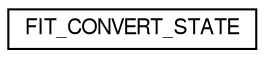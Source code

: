 digraph "Graphical Class Hierarchy"
{
  edge [fontname="FreeSans",fontsize="10",labelfontname="FreeSans",labelfontsize="10"];
  node [fontname="FreeSans",fontsize="10",shape=record];
  rankdir="LR";
  Node1 [label="FIT_CONVERT_STATE",height=0.2,width=0.4,color="black", fillcolor="white", style="filled",URL="$struct_f_i_t___c_o_n_v_e_r_t___s_t_a_t_e.html"];
}

